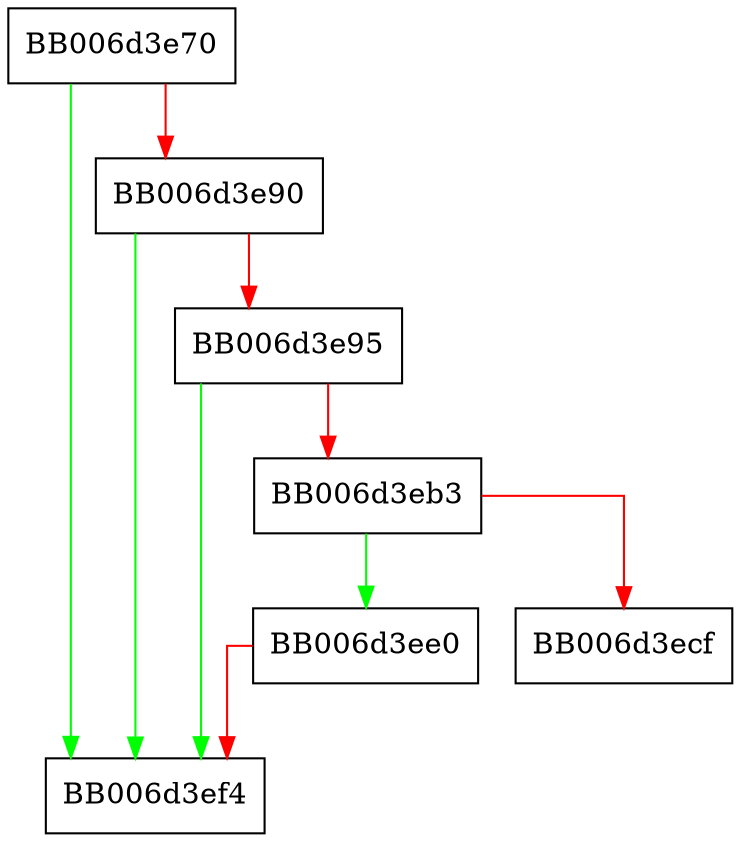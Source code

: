 digraph ec_gen_init {
  node [shape="box"];
  graph [splines=ortho];
  BB006d3e70 -> BB006d3ef4 [color="green"];
  BB006d3e70 -> BB006d3e90 [color="red"];
  BB006d3e90 -> BB006d3ef4 [color="green"];
  BB006d3e90 -> BB006d3e95 [color="red"];
  BB006d3e95 -> BB006d3ef4 [color="green"];
  BB006d3e95 -> BB006d3eb3 [color="red"];
  BB006d3eb3 -> BB006d3ee0 [color="green"];
  BB006d3eb3 -> BB006d3ecf [color="red"];
  BB006d3ee0 -> BB006d3ef4 [color="red"];
}